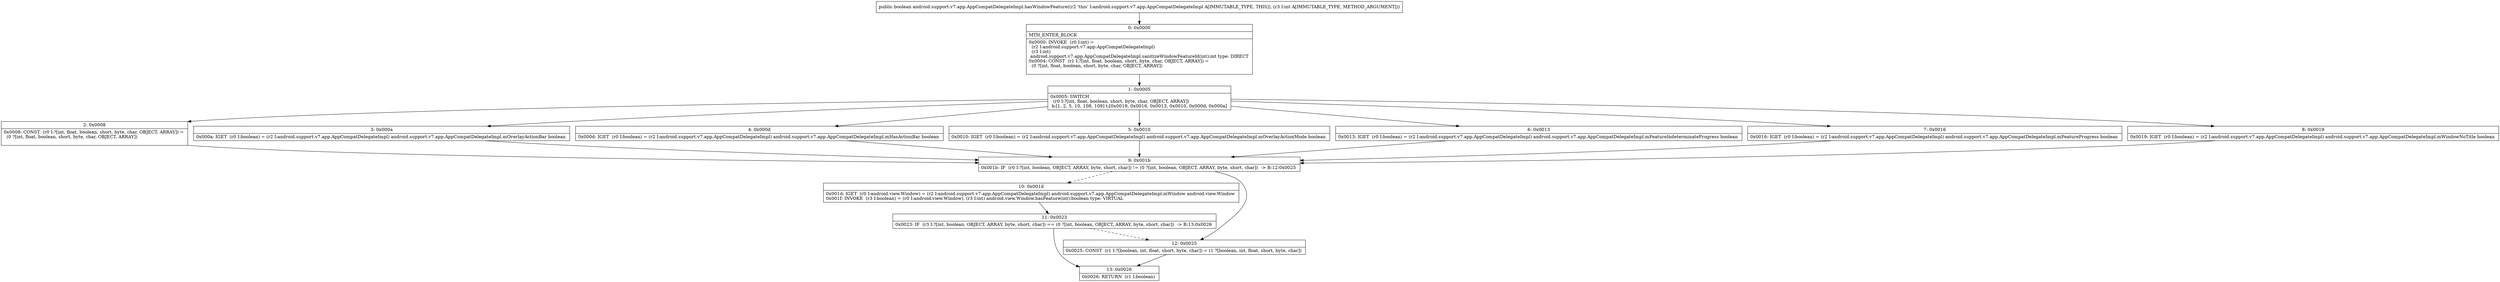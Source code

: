 digraph "CFG forandroid.support.v7.app.AppCompatDelegateImpl.hasWindowFeature(I)Z" {
Node_0 [shape=record,label="{0\:\ 0x0000|MTH_ENTER_BLOCK\l|0x0000: INVOKE  (r0 I:int) = \l  (r2 I:android.support.v7.app.AppCompatDelegateImpl)\l  (r3 I:int)\l android.support.v7.app.AppCompatDelegateImpl.sanitizeWindowFeatureId(int):int type: DIRECT \l0x0004: CONST  (r1 I:?[int, float, boolean, short, byte, char, OBJECT, ARRAY]) = \l  (0 ?[int, float, boolean, short, byte, char, OBJECT, ARRAY])\l \l}"];
Node_1 [shape=record,label="{1\:\ 0x0005|0x0005: SWITCH  \l  (r0 I:?[int, float, boolean, short, byte, char, OBJECT, ARRAY])\l k:[1, 2, 5, 10, 108, 109] t:[0x0019, 0x0016, 0x0013, 0x0010, 0x000d, 0x000a] \l}"];
Node_2 [shape=record,label="{2\:\ 0x0008|0x0008: CONST  (r0 I:?[int, float, boolean, short, byte, char, OBJECT, ARRAY]) = \l  (0 ?[int, float, boolean, short, byte, char, OBJECT, ARRAY])\l \l}"];
Node_3 [shape=record,label="{3\:\ 0x000a|0x000a: IGET  (r0 I:boolean) = (r2 I:android.support.v7.app.AppCompatDelegateImpl) android.support.v7.app.AppCompatDelegateImpl.mOverlayActionBar boolean \l}"];
Node_4 [shape=record,label="{4\:\ 0x000d|0x000d: IGET  (r0 I:boolean) = (r2 I:android.support.v7.app.AppCompatDelegateImpl) android.support.v7.app.AppCompatDelegateImpl.mHasActionBar boolean \l}"];
Node_5 [shape=record,label="{5\:\ 0x0010|0x0010: IGET  (r0 I:boolean) = (r2 I:android.support.v7.app.AppCompatDelegateImpl) android.support.v7.app.AppCompatDelegateImpl.mOverlayActionMode boolean \l}"];
Node_6 [shape=record,label="{6\:\ 0x0013|0x0013: IGET  (r0 I:boolean) = (r2 I:android.support.v7.app.AppCompatDelegateImpl) android.support.v7.app.AppCompatDelegateImpl.mFeatureIndeterminateProgress boolean \l}"];
Node_7 [shape=record,label="{7\:\ 0x0016|0x0016: IGET  (r0 I:boolean) = (r2 I:android.support.v7.app.AppCompatDelegateImpl) android.support.v7.app.AppCompatDelegateImpl.mFeatureProgress boolean \l}"];
Node_8 [shape=record,label="{8\:\ 0x0019|0x0019: IGET  (r0 I:boolean) = (r2 I:android.support.v7.app.AppCompatDelegateImpl) android.support.v7.app.AppCompatDelegateImpl.mWindowNoTitle boolean \l}"];
Node_9 [shape=record,label="{9\:\ 0x001b|0x001b: IF  (r0 I:?[int, boolean, OBJECT, ARRAY, byte, short, char]) != (0 ?[int, boolean, OBJECT, ARRAY, byte, short, char])  \-\> B:12:0x0025 \l}"];
Node_10 [shape=record,label="{10\:\ 0x001d|0x001d: IGET  (r0 I:android.view.Window) = (r2 I:android.support.v7.app.AppCompatDelegateImpl) android.support.v7.app.AppCompatDelegateImpl.mWindow android.view.Window \l0x001f: INVOKE  (r3 I:boolean) = (r0 I:android.view.Window), (r3 I:int) android.view.Window.hasFeature(int):boolean type: VIRTUAL \l}"];
Node_11 [shape=record,label="{11\:\ 0x0023|0x0023: IF  (r3 I:?[int, boolean, OBJECT, ARRAY, byte, short, char]) == (0 ?[int, boolean, OBJECT, ARRAY, byte, short, char])  \-\> B:13:0x0026 \l}"];
Node_12 [shape=record,label="{12\:\ 0x0025|0x0025: CONST  (r1 I:?[boolean, int, float, short, byte, char]) = (1 ?[boolean, int, float, short, byte, char]) \l}"];
Node_13 [shape=record,label="{13\:\ 0x0026|0x0026: RETURN  (r1 I:boolean) \l}"];
MethodNode[shape=record,label="{public boolean android.support.v7.app.AppCompatDelegateImpl.hasWindowFeature((r2 'this' I:android.support.v7.app.AppCompatDelegateImpl A[IMMUTABLE_TYPE, THIS]), (r3 I:int A[IMMUTABLE_TYPE, METHOD_ARGUMENT])) }"];
MethodNode -> Node_0;
Node_0 -> Node_1;
Node_1 -> Node_2;
Node_1 -> Node_3;
Node_1 -> Node_4;
Node_1 -> Node_5;
Node_1 -> Node_6;
Node_1 -> Node_7;
Node_1 -> Node_8;
Node_2 -> Node_9;
Node_3 -> Node_9;
Node_4 -> Node_9;
Node_5 -> Node_9;
Node_6 -> Node_9;
Node_7 -> Node_9;
Node_8 -> Node_9;
Node_9 -> Node_10[style=dashed];
Node_9 -> Node_12;
Node_10 -> Node_11;
Node_11 -> Node_12[style=dashed];
Node_11 -> Node_13;
Node_12 -> Node_13;
}

